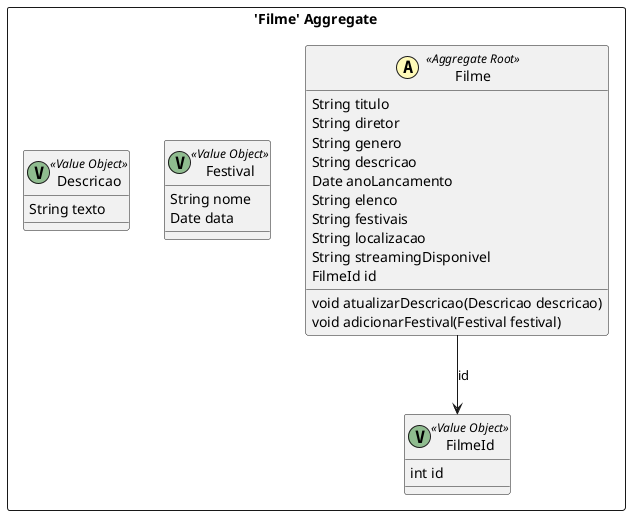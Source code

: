 @startuml

skinparam componentStyle uml2

package "'Filme' Aggregate" <<Rectangle>> {
	class Filme <<(A,#fffab8) Aggregate Root>> {
		String titulo
		String diretor
		String genero
		String descricao
		Date anoLancamento
		String elenco
		String festivais
		String localizacao
		String streamingDisponivel
		FilmeId id
		void atualizarDescricao(Descricao descricao)
		void adicionarFestival(Festival festival)
	}
	class FilmeId <<(V,DarkSeaGreen) Value Object>> {
		int id
	}
	class Festival <<(V,DarkSeaGreen) Value Object>> {
		String nome
		Date data
	}
	class Descricao <<(V,DarkSeaGreen) Value Object>> {
		String texto
	}
}
Filme --> FilmeId : id


@enduml
